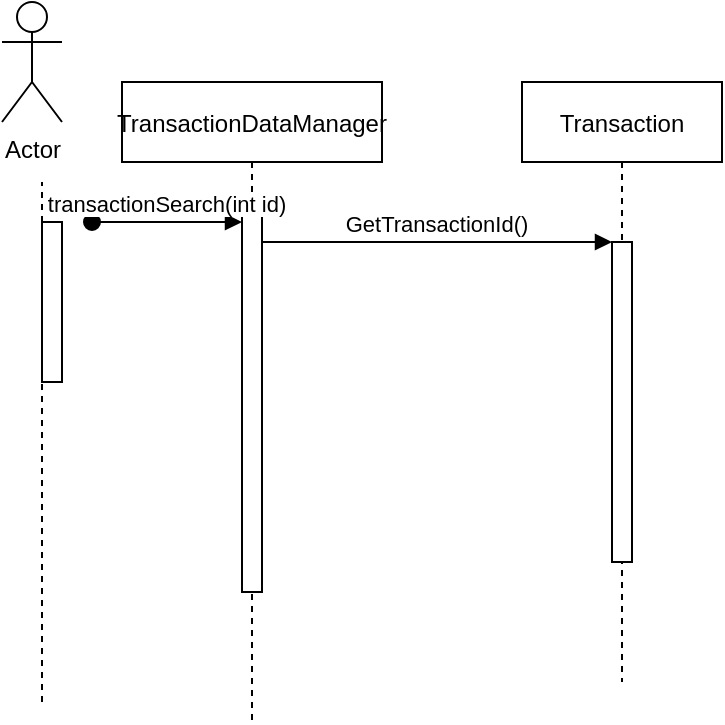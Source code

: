 <mxfile version="13.9.9" type="device"><diagram id="kgpKYQtTHZ0yAKxKKP6v" name="Page-1"><mxGraphModel dx="1092" dy="494" grid="1" gridSize="10" guides="1" tooltips="1" connect="1" arrows="1" fold="1" page="1" pageScale="1" pageWidth="850" pageHeight="1100" math="0" shadow="0"><root><mxCell id="0"/><mxCell id="1" parent="0"/><mxCell id="3nuBFxr9cyL0pnOWT2aG-1" value="TransactionDataManager" style="shape=umlLifeline;perimeter=lifelinePerimeter;container=1;collapsible=0;recursiveResize=0;rounded=0;shadow=0;strokeWidth=1;" parent="1" vertex="1"><mxGeometry x="100" y="80" width="130" height="320" as="geometry"/></mxCell><mxCell id="3nuBFxr9cyL0pnOWT2aG-2" value="" style="points=[];perimeter=orthogonalPerimeter;rounded=0;shadow=0;strokeWidth=1;" parent="3nuBFxr9cyL0pnOWT2aG-1" vertex="1"><mxGeometry x="60" y="65" width="10" height="190" as="geometry"/></mxCell><mxCell id="3nuBFxr9cyL0pnOWT2aG-3" value="transactionSearch(int id)" style="verticalAlign=bottom;startArrow=oval;endArrow=block;startSize=8;shadow=0;strokeWidth=1;" parent="3nuBFxr9cyL0pnOWT2aG-1" target="3nuBFxr9cyL0pnOWT2aG-2" edge="1"><mxGeometry relative="1" as="geometry"><mxPoint x="-15" y="70" as="sourcePoint"/></mxGeometry></mxCell><mxCell id="3nuBFxr9cyL0pnOWT2aG-5" value="Transaction" style="shape=umlLifeline;perimeter=lifelinePerimeter;container=1;collapsible=0;recursiveResize=0;rounded=0;shadow=0;strokeWidth=1;" parent="1" vertex="1"><mxGeometry x="300" y="80" width="100" height="300" as="geometry"/></mxCell><mxCell id="3nuBFxr9cyL0pnOWT2aG-6" value="" style="points=[];perimeter=orthogonalPerimeter;rounded=0;shadow=0;strokeWidth=1;" parent="3nuBFxr9cyL0pnOWT2aG-5" vertex="1"><mxGeometry x="45" y="80" width="10" height="160" as="geometry"/></mxCell><mxCell id="3nuBFxr9cyL0pnOWT2aG-8" value="GetTransactionId()" style="verticalAlign=bottom;endArrow=block;entryX=0;entryY=0;shadow=0;strokeWidth=1;" parent="1" source="3nuBFxr9cyL0pnOWT2aG-2" target="3nuBFxr9cyL0pnOWT2aG-6" edge="1"><mxGeometry relative="1" as="geometry"><mxPoint x="275" y="160" as="sourcePoint"/></mxGeometry></mxCell><mxCell id="5Vk8_pvpIxAE1KYpSsKQ-1" value="Actor" style="shape=umlActor;verticalLabelPosition=bottom;verticalAlign=top;html=1;outlineConnect=0;" vertex="1" parent="1"><mxGeometry x="40" y="40" width="30" height="60" as="geometry"/></mxCell><mxCell id="5Vk8_pvpIxAE1KYpSsKQ-2" value="" style="endArrow=none;dashed=1;html=1;" edge="1" parent="1" source="5Vk8_pvpIxAE1KYpSsKQ-3"><mxGeometry width="50" height="50" relative="1" as="geometry"><mxPoint x="60" y="390" as="sourcePoint"/><mxPoint x="60" y="130" as="targetPoint"/></mxGeometry></mxCell><mxCell id="5Vk8_pvpIxAE1KYpSsKQ-3" value="" style="html=1;points=[];perimeter=orthogonalPerimeter;" vertex="1" parent="1"><mxGeometry x="60" y="150" width="10" height="80" as="geometry"/></mxCell><mxCell id="5Vk8_pvpIxAE1KYpSsKQ-4" value="" style="endArrow=none;dashed=1;html=1;" edge="1" parent="1" target="5Vk8_pvpIxAE1KYpSsKQ-3"><mxGeometry width="50" height="50" relative="1" as="geometry"><mxPoint x="60" y="390" as="sourcePoint"/><mxPoint x="60" y="130" as="targetPoint"/></mxGeometry></mxCell></root></mxGraphModel></diagram></mxfile>